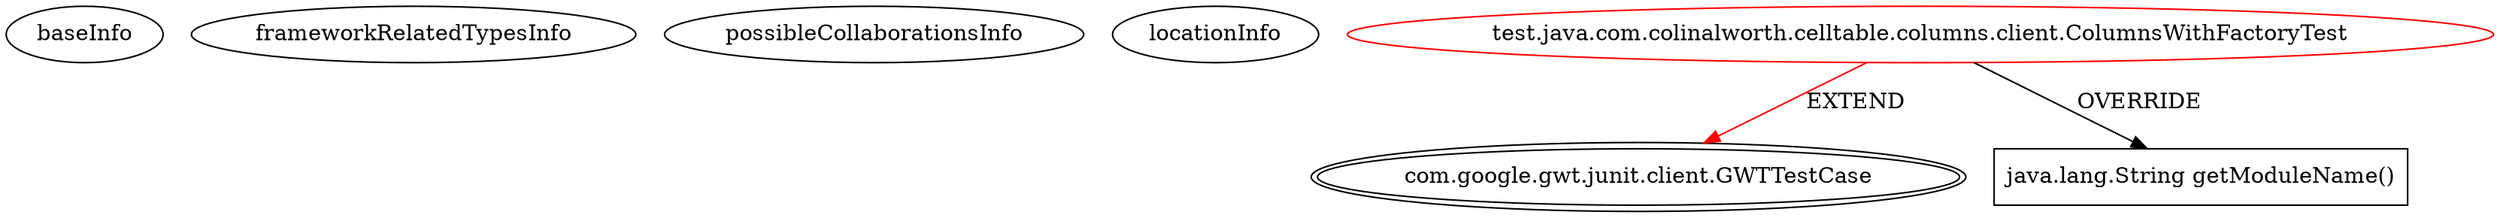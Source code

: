 digraph {
baseInfo[graphId=4235,category="extension_graph",isAnonymous=false,possibleRelation=false]
frameworkRelatedTypesInfo[0="com.google.gwt.junit.client.GWTTestCase"]
possibleCollaborationsInfo[]
locationInfo[projectName="niloc132-celltable-tools",filePath="/niloc132-celltable-tools/celltable-tools-master/src/test/java/com/colinalworth/celltable/columns/client/ColumnsWithFactoryTest.java",contextSignature="ColumnsWithFactoryTest",graphId="4235"]
0[label="test.java.com.colinalworth.celltable.columns.client.ColumnsWithFactoryTest",vertexType="ROOT_CLIENT_CLASS_DECLARATION",isFrameworkType=false,color=red]
1[label="com.google.gwt.junit.client.GWTTestCase",vertexType="FRAMEWORK_CLASS_TYPE",isFrameworkType=true,peripheries=2]
2[label="java.lang.String getModuleName()",vertexType="OVERRIDING_METHOD_DECLARATION",isFrameworkType=false,shape=box]
0->1[label="EXTEND",color=red]
0->2[label="OVERRIDE"]
}
